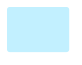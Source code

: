 @startuml

skinparam ClassBackgroundColor #APPLICATION
skinparam ClassFontColor #APPLICATION
skinparam ClassBorderColor #APPLICATION

skinparam ClassStereotypeFontSize 0
skinparam CircledCharacterFontSize 0
skinparam CircledCharacterRadius 0
skinparam ClassBorderThickness 0
skinparam Shadowing false

class Dummy

@enduml